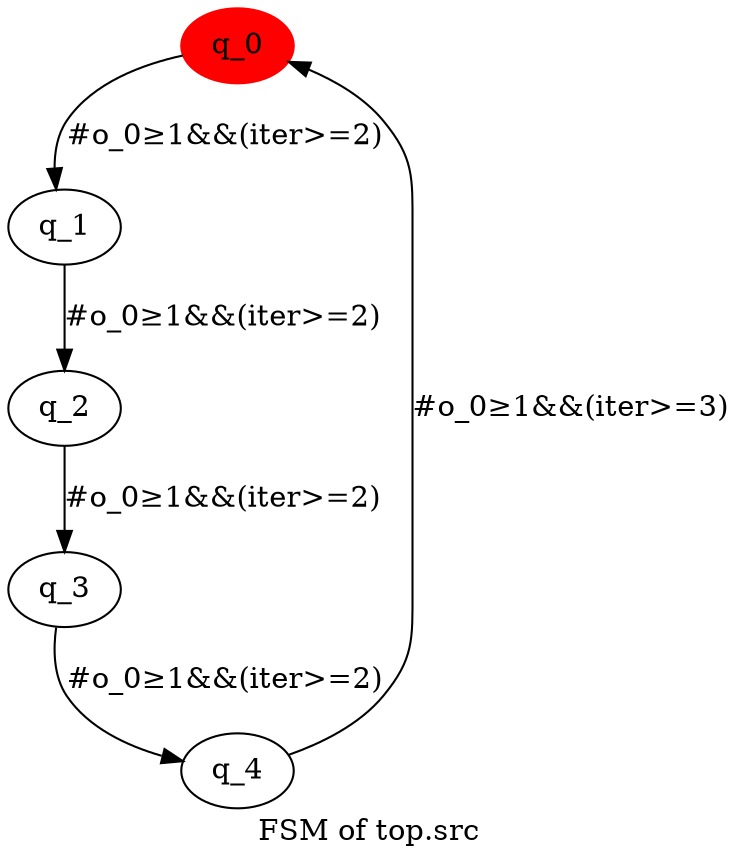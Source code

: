 digraph G {
graph [label="FSM of top.src"]
0[color="red" label="q_0" style="filled"];
1[label="q_1"];
2[label="q_2"];
3[label="q_3"];
4[label="q_4"];
0->1 [label="#o_0≥1&&(iter>=2)"];
1->2 [label="#o_0≥1&&(iter>=2)"];
2->3 [label="#o_0≥1&&(iter>=2)"];
3->4 [label="#o_0≥1&&(iter>=2)"];
4->0 [label="#o_0≥1&&(iter>=3)"];
}
digraph G {
graph [label="FSM of top.snk"]
0[color="red" label="q_0" style="filled"];
0->0 [label="#i_0≥1"];
}

